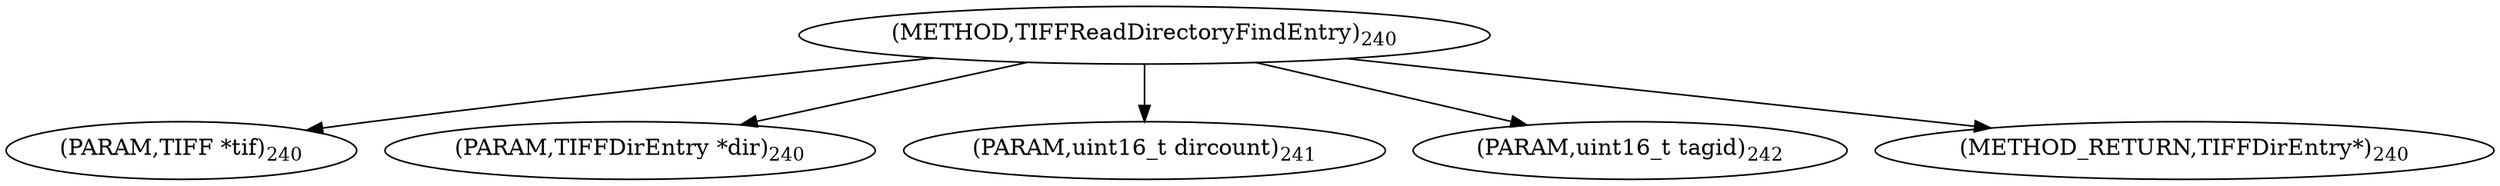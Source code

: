 digraph "TIFFReadDirectoryFindEntry" {  
"78217" [label = <(METHOD,TIFFReadDirectoryFindEntry)<SUB>240</SUB>> ]
"78218" [label = <(PARAM,TIFF *tif)<SUB>240</SUB>> ]
"78219" [label = <(PARAM,TIFFDirEntry *dir)<SUB>240</SUB>> ]
"78220" [label = <(PARAM,uint16_t dircount)<SUB>241</SUB>> ]
"78221" [label = <(PARAM,uint16_t tagid)<SUB>242</SUB>> ]
"78222" [label = <(METHOD_RETURN,TIFFDirEntry*)<SUB>240</SUB>> ]
  "78217" -> "78218" 
  "78217" -> "78219" 
  "78217" -> "78220" 
  "78217" -> "78221" 
  "78217" -> "78222" 
}
